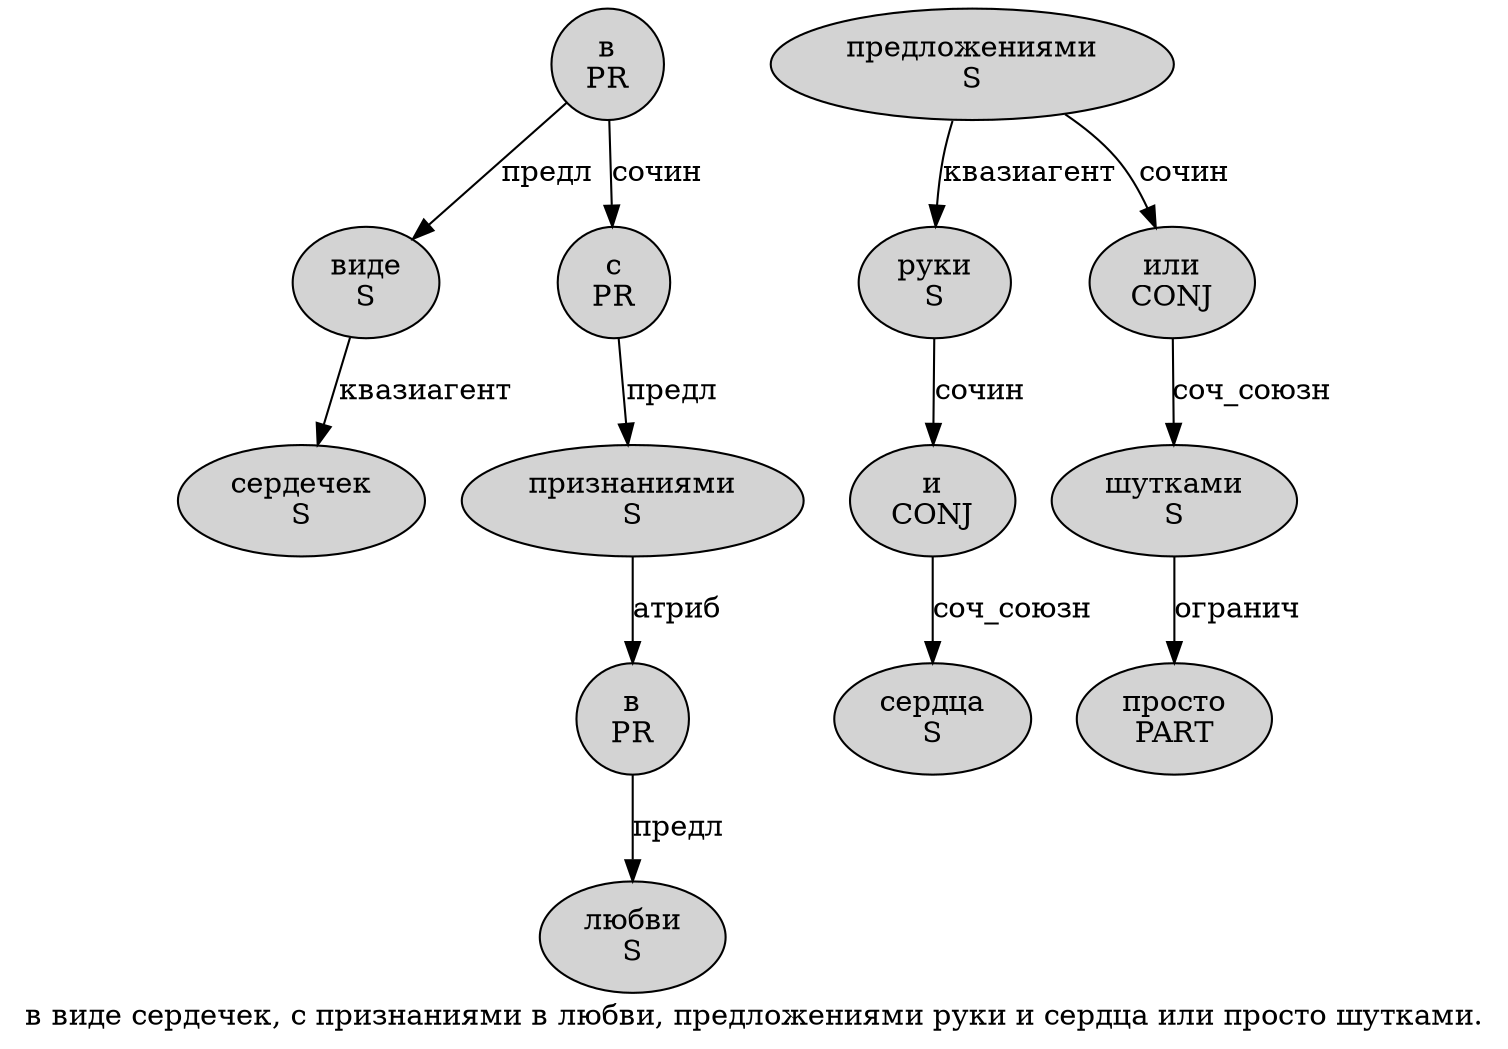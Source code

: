 digraph SENTENCE_1498 {
	graph [label="в виде сердечек, с признаниями в любви, предложениями руки и сердца или просто шутками."]
	node [style=filled]
		0 [label="в
PR" color="" fillcolor=lightgray penwidth=1 shape=ellipse]
		1 [label="виде
S" color="" fillcolor=lightgray penwidth=1 shape=ellipse]
		2 [label="сердечек
S" color="" fillcolor=lightgray penwidth=1 shape=ellipse]
		4 [label="с
PR" color="" fillcolor=lightgray penwidth=1 shape=ellipse]
		5 [label="признаниями
S" color="" fillcolor=lightgray penwidth=1 shape=ellipse]
		6 [label="в
PR" color="" fillcolor=lightgray penwidth=1 shape=ellipse]
		7 [label="любви
S" color="" fillcolor=lightgray penwidth=1 shape=ellipse]
		9 [label="предложениями
S" color="" fillcolor=lightgray penwidth=1 shape=ellipse]
		10 [label="руки
S" color="" fillcolor=lightgray penwidth=1 shape=ellipse]
		11 [label="и
CONJ" color="" fillcolor=lightgray penwidth=1 shape=ellipse]
		12 [label="сердца
S" color="" fillcolor=lightgray penwidth=1 shape=ellipse]
		13 [label="или
CONJ" color="" fillcolor=lightgray penwidth=1 shape=ellipse]
		14 [label="просто
PART" color="" fillcolor=lightgray penwidth=1 shape=ellipse]
		15 [label="шутками
S" color="" fillcolor=lightgray penwidth=1 shape=ellipse]
			4 -> 5 [label="предл"]
			13 -> 15 [label="соч_союзн"]
			11 -> 12 [label="соч_союзн"]
			5 -> 6 [label="атриб"]
			15 -> 14 [label="огранич"]
			9 -> 10 [label="квазиагент"]
			9 -> 13 [label="сочин"]
			10 -> 11 [label="сочин"]
			0 -> 1 [label="предл"]
			0 -> 4 [label="сочин"]
			6 -> 7 [label="предл"]
			1 -> 2 [label="квазиагент"]
}